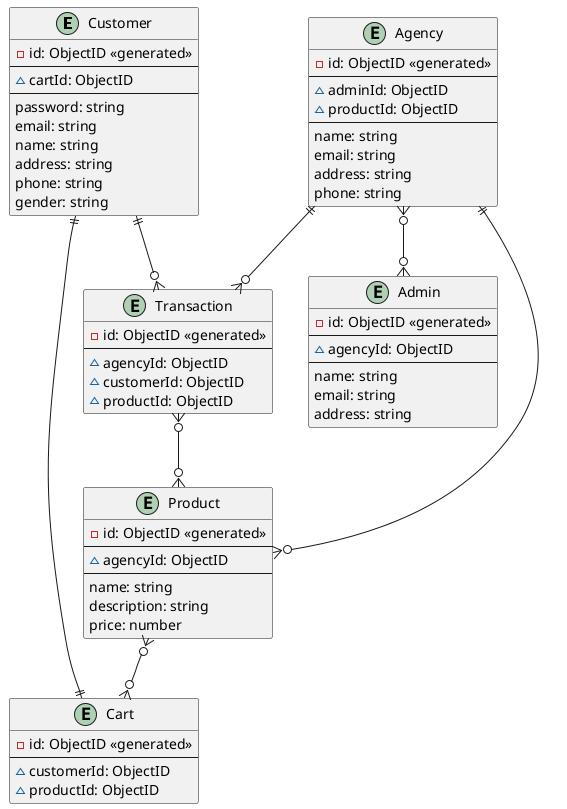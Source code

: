 @startuml

entity Customer {
	-id: ObjectID <<generated>>
	--
	~cartId: ObjectID
	--
	password: string
	email: string
	name: string
	address: string
	phone: string
	gender: string
	' role: "user" | "admin"
}

entity Agency {
	-id: ObjectID <<generated>>
	--
	~adminId: ObjectID
	~productId: ObjectID
	--
	name: string
	email: string
	address: string
	phone: string
}

entity Admin {
	-id: ObjectID <<generated>>
	--
	~agencyId: ObjectID
	--
	name: string
	email: string
	address: string
	' role: "user" | "admin"
}

entity Transaction {
	-id: ObjectID <<generated>>
	--
	~agencyId: ObjectID
	~customerId: ObjectID
	~productId: ObjectID
}

entity Product {
	-id: ObjectID <<generated>>
	--
	~agencyId: ObjectID
	--
	name: string
	description: string
	price: number
}

entity Cart {
	-id: ObjectID <<generated>>
	--
	~customerId: ObjectID
	~productId: ObjectID
}


Customer||--o{Transaction
Agency||--o{Transaction
Transaction}o--o{Product
Agency||--o{Product
Agency}o--o{Admin
Customer||--||Cart
Product}o--o{Cart



@enduml